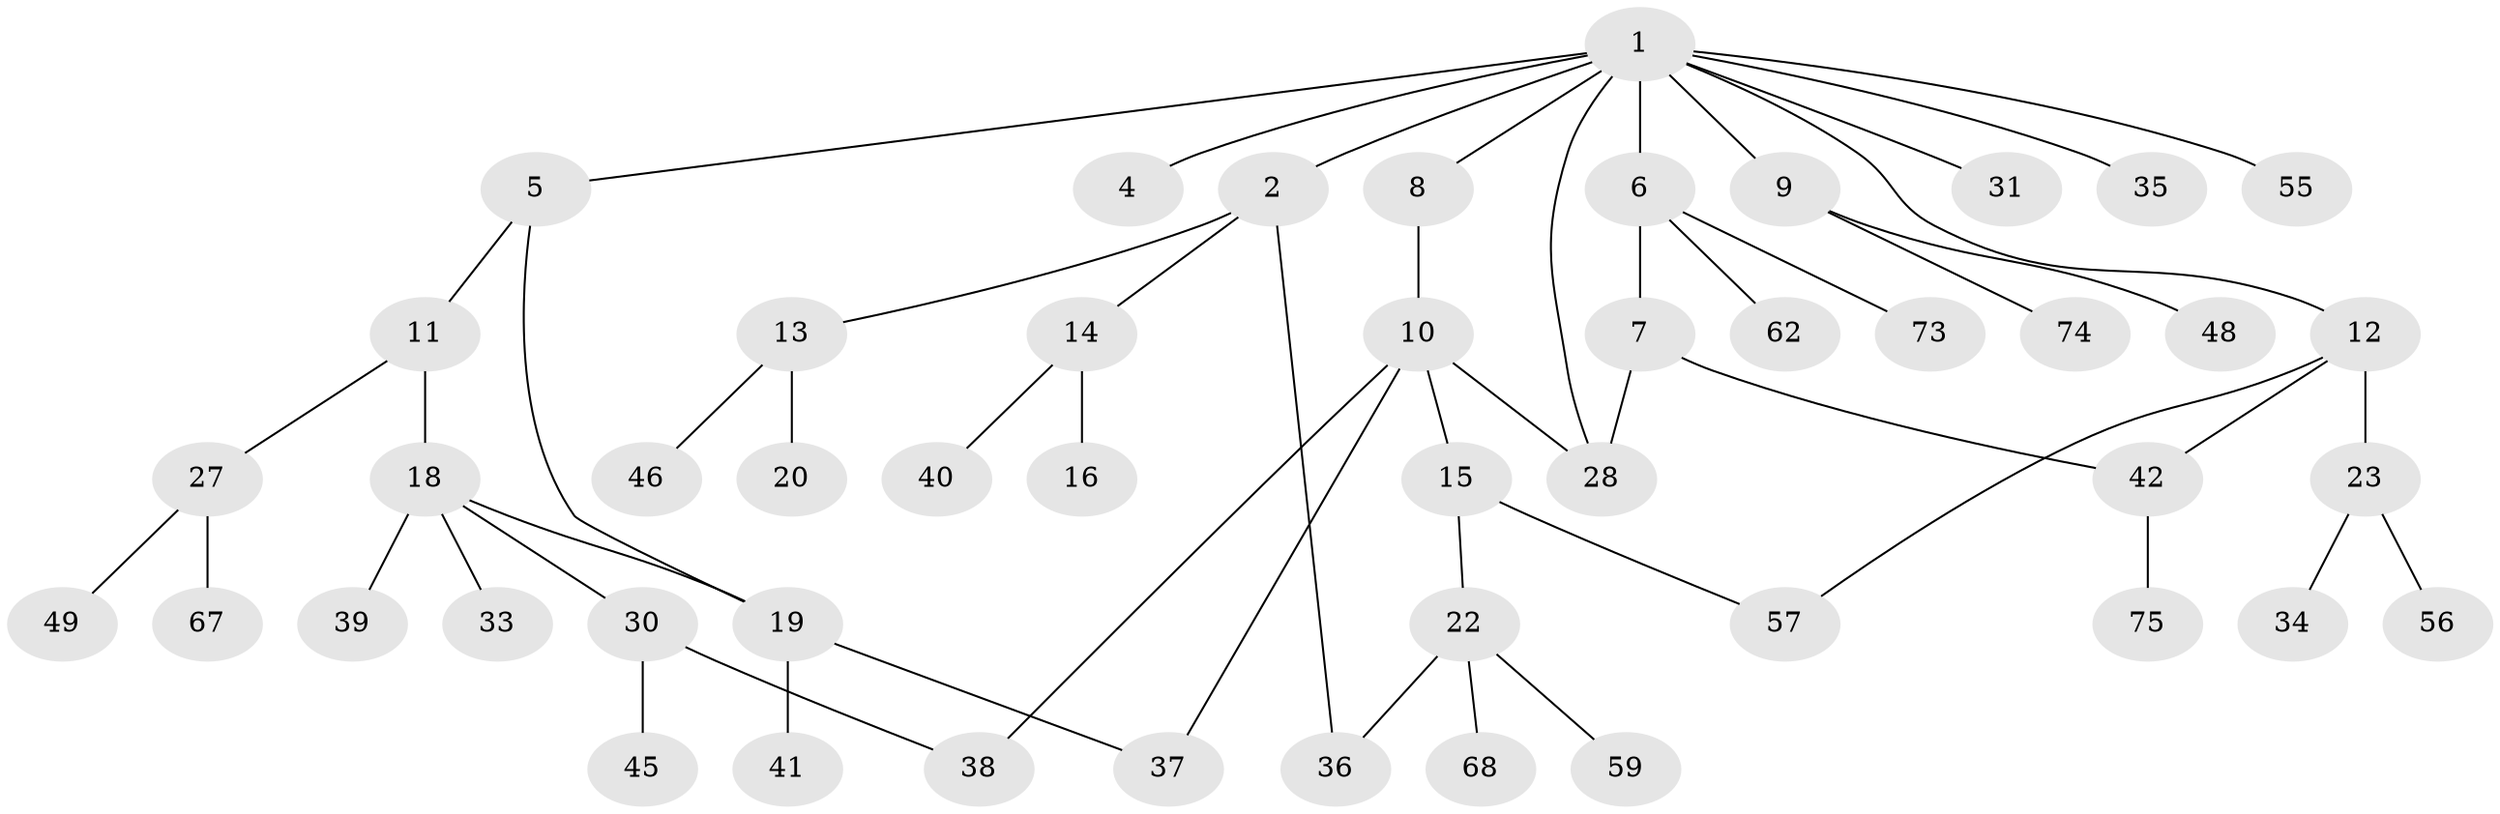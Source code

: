 // Generated by graph-tools (version 1.1) at 2025/51/02/27/25 19:51:38]
// undirected, 48 vertices, 55 edges
graph export_dot {
graph [start="1"]
  node [color=gray90,style=filled];
  1 [super="+3"];
  2 [super="+17"];
  4;
  5 [super="+51"];
  6 [super="+53"];
  7 [super="+47"];
  8;
  9 [super="+66"];
  10 [super="+69"];
  11 [super="+26"];
  12 [super="+44"];
  13 [super="+54"];
  14 [super="+43"];
  15;
  16 [super="+21"];
  18 [super="+25"];
  19 [super="+29"];
  20 [super="+58"];
  22 [super="+32"];
  23 [super="+24"];
  27 [super="+60"];
  28 [super="+52"];
  30 [super="+50"];
  31 [super="+70"];
  33 [super="+61"];
  34;
  35;
  36 [super="+63"];
  37;
  38;
  39 [super="+71"];
  40;
  41 [super="+72"];
  42;
  45;
  46;
  48;
  49;
  55 [super="+65"];
  56;
  57 [super="+64"];
  59;
  62;
  67;
  68;
  73;
  74;
  75;
  1 -- 2;
  1 -- 5;
  1 -- 6;
  1 -- 12;
  1 -- 31;
  1 -- 28;
  1 -- 35;
  1 -- 4;
  1 -- 55;
  1 -- 8;
  1 -- 9;
  2 -- 13;
  2 -- 14;
  2 -- 36;
  5 -- 11;
  5 -- 19;
  6 -- 7;
  6 -- 73;
  6 -- 62;
  7 -- 28;
  7 -- 42;
  8 -- 10;
  9 -- 48;
  9 -- 74;
  10 -- 15;
  10 -- 37;
  10 -- 28;
  10 -- 38;
  11 -- 18;
  11 -- 27;
  12 -- 23;
  12 -- 57;
  12 -- 42;
  13 -- 20;
  13 -- 46;
  14 -- 16;
  14 -- 40;
  15 -- 22;
  15 -- 57;
  18 -- 19;
  18 -- 33;
  18 -- 30;
  18 -- 39;
  19 -- 37;
  19 -- 41;
  22 -- 59;
  22 -- 68;
  22 -- 36;
  23 -- 56;
  23 -- 34;
  27 -- 49;
  27 -- 67;
  30 -- 38;
  30 -- 45;
  42 -- 75;
}

